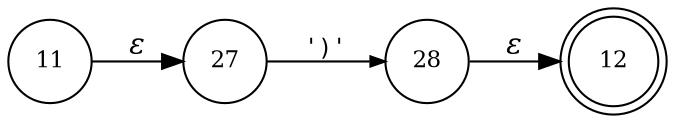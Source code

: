 digraph ATN {
rankdir=LR;
s12[fontsize=11, label="12", shape=doublecircle, fixedsize=true, width=.6];
s11[fontsize=11,label="11", shape=circle, fixedsize=true, width=.55, peripheries=1];
s27[fontsize=11,label="27", shape=circle, fixedsize=true, width=.55, peripheries=1];
s28[fontsize=11,label="28", shape=circle, fixedsize=true, width=.55, peripheries=1];
s11 -> s27 [fontname="Times-Italic", label="&epsilon;"];
s27 -> s28 [fontsize=11, fontname="Courier", arrowsize=.7, label = "')'", arrowhead = normal];
s28 -> s12 [fontname="Times-Italic", label="&epsilon;"];
}
